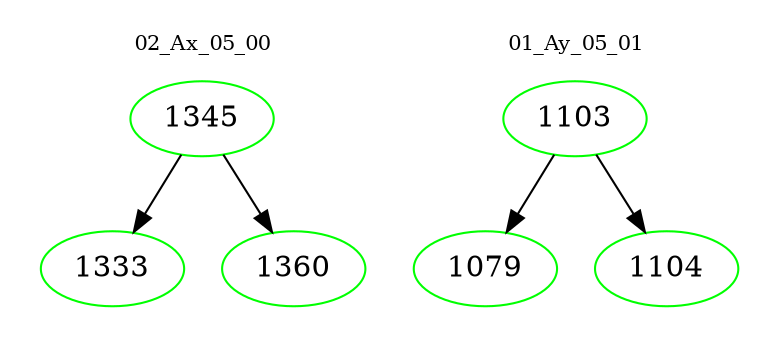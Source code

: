 digraph{
subgraph cluster_0 {
color = white
label = "02_Ax_05_00";
fontsize=10;
T0_1345 [label="1345", color="green"]
T0_1345 -> T0_1333 [color="black"]
T0_1333 [label="1333", color="green"]
T0_1345 -> T0_1360 [color="black"]
T0_1360 [label="1360", color="green"]
}
subgraph cluster_1 {
color = white
label = "01_Ay_05_01";
fontsize=10;
T1_1103 [label="1103", color="green"]
T1_1103 -> T1_1079 [color="black"]
T1_1079 [label="1079", color="green"]
T1_1103 -> T1_1104 [color="black"]
T1_1104 [label="1104", color="green"]
}
}
